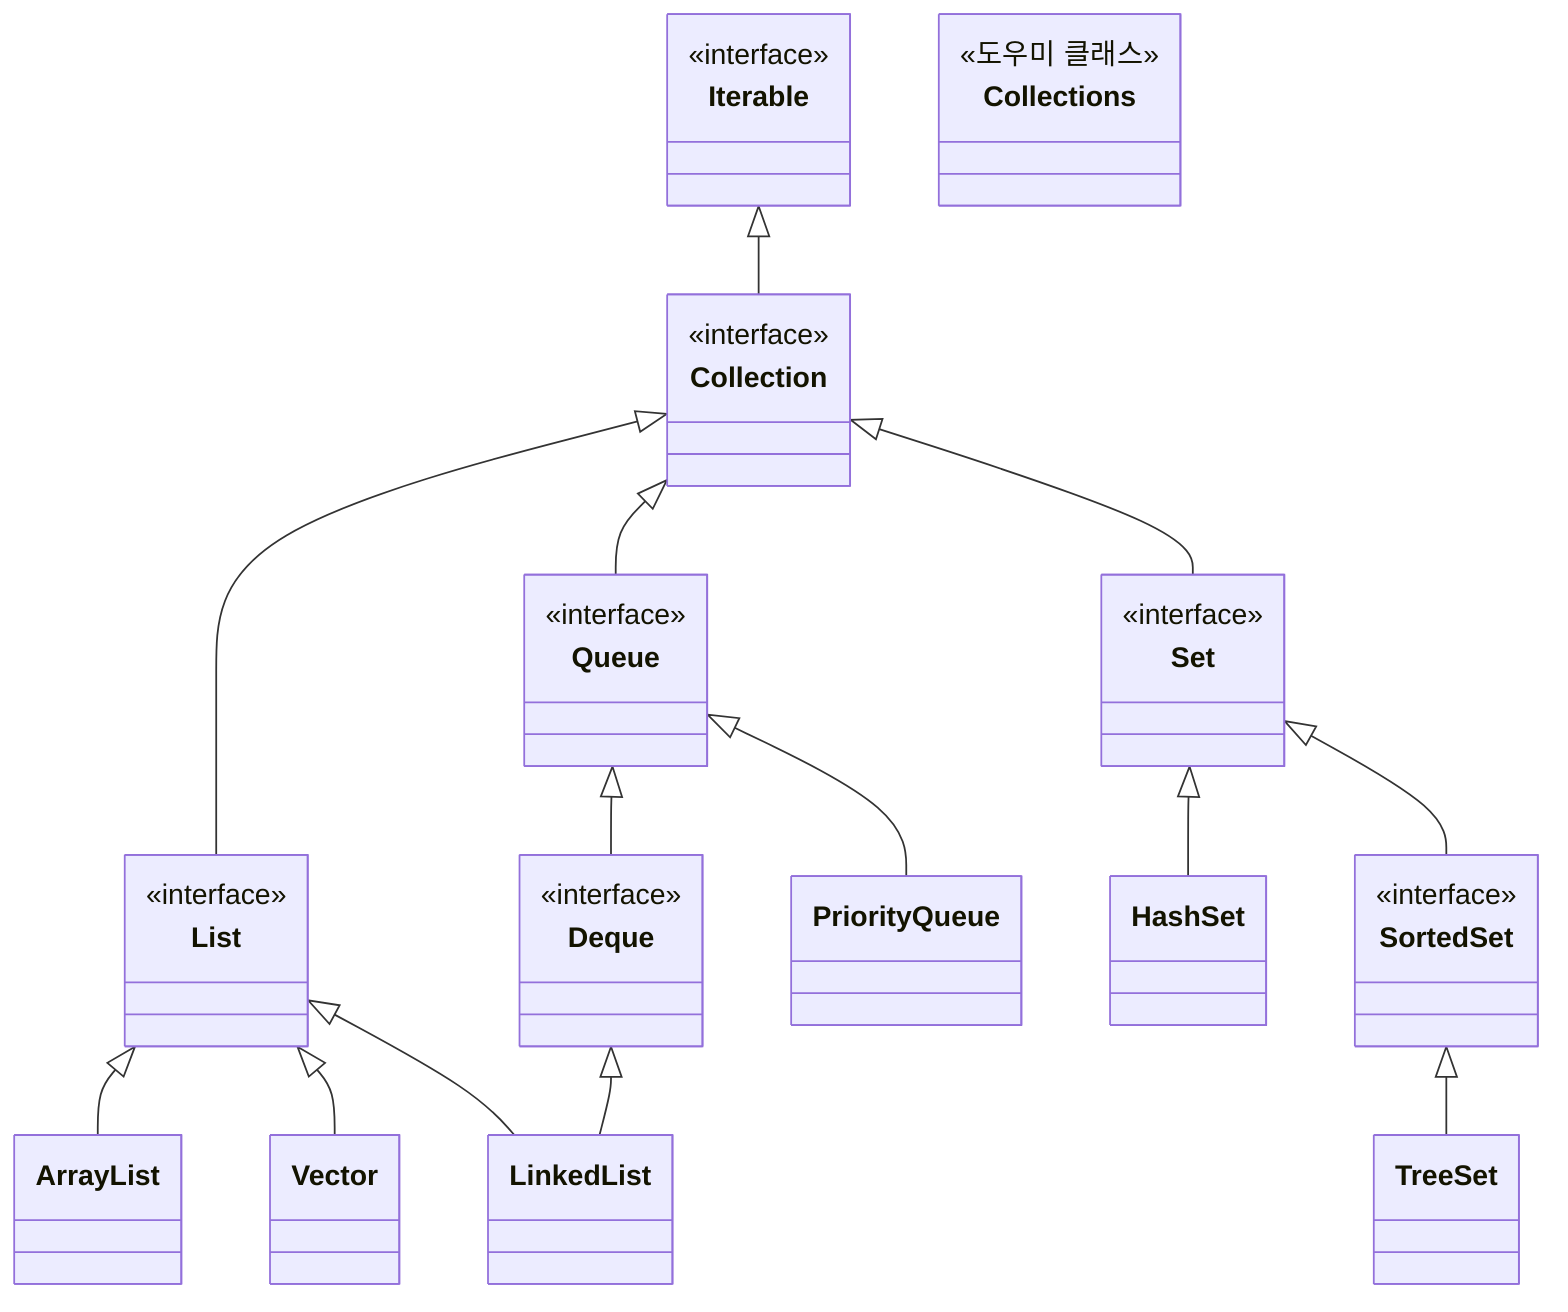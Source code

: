 classDiagram 
    class Iterable {
        <<interface>>
    }
    class Collection {
        <<interface>>
    }
    class Collections {
        <<도우미 클래스>>
    }
    class List {
        <<interface>>
    }
    class Queue {
        <<interface>>
    }
    class Set {
        <<interface>>
    }
    class Deque {
        <<interface>>
    }
    class SortedSet {
        <<interface>>
    }
    
    Iterable <|-- Collection
    Collection <|-- List
    Collection <|-- Queue
    Collection <|-- Set
    List <|-- ArrayList
    List <|-- Vector
    List <|-- LinkedList
    Queue <|-- Deque
    Deque <|-- LinkedList
    Queue <|-- PriorityQueue
    Set <|-- HashSet
    Set <|-- SortedSet
    SortedSet <|-- TreeSet